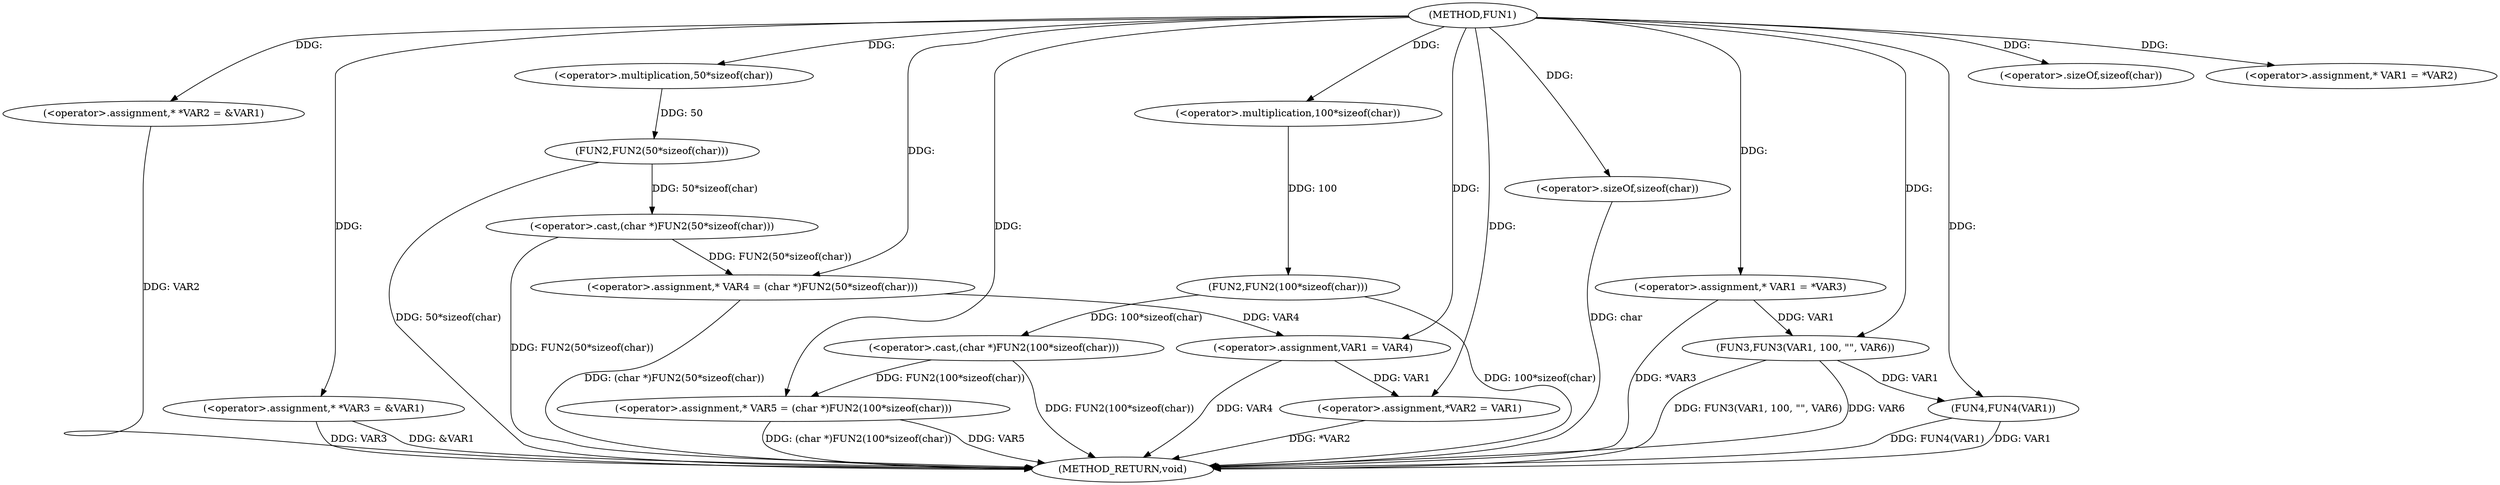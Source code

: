 digraph FUN1 {  
"1000100" [label = "(METHOD,FUN1)" ]
"1000161" [label = "(METHOD_RETURN,void)" ]
"1000104" [label = "(<operator>.assignment,* *VAR2 = &VAR1)" ]
"1000109" [label = "(<operator>.assignment,* *VAR3 = &VAR1)" ]
"1000114" [label = "(<operator>.assignment,* VAR4 = (char *)FUN2(50*sizeof(char)))" ]
"1000116" [label = "(<operator>.cast,(char *)FUN2(50*sizeof(char)))" ]
"1000118" [label = "(FUN2,FUN2(50*sizeof(char)))" ]
"1000119" [label = "(<operator>.multiplication,50*sizeof(char))" ]
"1000121" [label = "(<operator>.sizeOf,sizeof(char))" ]
"1000124" [label = "(<operator>.assignment,* VAR5 = (char *)FUN2(100*sizeof(char)))" ]
"1000126" [label = "(<operator>.cast,(char *)FUN2(100*sizeof(char)))" ]
"1000128" [label = "(FUN2,FUN2(100*sizeof(char)))" ]
"1000129" [label = "(<operator>.multiplication,100*sizeof(char))" ]
"1000131" [label = "(<operator>.sizeOf,sizeof(char))" ]
"1000135" [label = "(<operator>.assignment,* VAR1 = *VAR2)" ]
"1000139" [label = "(<operator>.assignment,VAR1 = VAR4)" ]
"1000142" [label = "(<operator>.assignment,*VAR2 = VAR1)" ]
"1000148" [label = "(<operator>.assignment,* VAR1 = *VAR3)" ]
"1000154" [label = "(FUN3,FUN3(VAR1, 100, \"\", VAR6))" ]
"1000159" [label = "(FUN4,FUN4(VAR1))" ]
  "1000159" -> "1000161"  [ label = "DDG: FUN4(VAR1)"] 
  "1000124" -> "1000161"  [ label = "DDG: (char *)FUN2(100*sizeof(char))"] 
  "1000124" -> "1000161"  [ label = "DDG: VAR5"] 
  "1000104" -> "1000161"  [ label = "DDG: VAR2"] 
  "1000116" -> "1000161"  [ label = "DDG: FUN2(50*sizeof(char))"] 
  "1000154" -> "1000161"  [ label = "DDG: FUN3(VAR1, 100, \"\", VAR6)"] 
  "1000142" -> "1000161"  [ label = "DDG: *VAR2"] 
  "1000148" -> "1000161"  [ label = "DDG: *VAR3"] 
  "1000126" -> "1000161"  [ label = "DDG: FUN2(100*sizeof(char))"] 
  "1000118" -> "1000161"  [ label = "DDG: 50*sizeof(char)"] 
  "1000159" -> "1000161"  [ label = "DDG: VAR1"] 
  "1000131" -> "1000161"  [ label = "DDG: char"] 
  "1000139" -> "1000161"  [ label = "DDG: VAR4"] 
  "1000128" -> "1000161"  [ label = "DDG: 100*sizeof(char)"] 
  "1000154" -> "1000161"  [ label = "DDG: VAR6"] 
  "1000109" -> "1000161"  [ label = "DDG: VAR3"] 
  "1000109" -> "1000161"  [ label = "DDG: &VAR1"] 
  "1000114" -> "1000161"  [ label = "DDG: (char *)FUN2(50*sizeof(char))"] 
  "1000100" -> "1000104"  [ label = "DDG: "] 
  "1000100" -> "1000109"  [ label = "DDG: "] 
  "1000116" -> "1000114"  [ label = "DDG: FUN2(50*sizeof(char))"] 
  "1000100" -> "1000114"  [ label = "DDG: "] 
  "1000118" -> "1000116"  [ label = "DDG: 50*sizeof(char)"] 
  "1000119" -> "1000118"  [ label = "DDG: 50"] 
  "1000100" -> "1000119"  [ label = "DDG: "] 
  "1000100" -> "1000121"  [ label = "DDG: "] 
  "1000126" -> "1000124"  [ label = "DDG: FUN2(100*sizeof(char))"] 
  "1000100" -> "1000124"  [ label = "DDG: "] 
  "1000128" -> "1000126"  [ label = "DDG: 100*sizeof(char)"] 
  "1000129" -> "1000128"  [ label = "DDG: 100"] 
  "1000100" -> "1000129"  [ label = "DDG: "] 
  "1000100" -> "1000131"  [ label = "DDG: "] 
  "1000100" -> "1000135"  [ label = "DDG: "] 
  "1000114" -> "1000139"  [ label = "DDG: VAR4"] 
  "1000100" -> "1000139"  [ label = "DDG: "] 
  "1000139" -> "1000142"  [ label = "DDG: VAR1"] 
  "1000100" -> "1000142"  [ label = "DDG: "] 
  "1000100" -> "1000148"  [ label = "DDG: "] 
  "1000148" -> "1000154"  [ label = "DDG: VAR1"] 
  "1000100" -> "1000154"  [ label = "DDG: "] 
  "1000154" -> "1000159"  [ label = "DDG: VAR1"] 
  "1000100" -> "1000159"  [ label = "DDG: "] 
}
